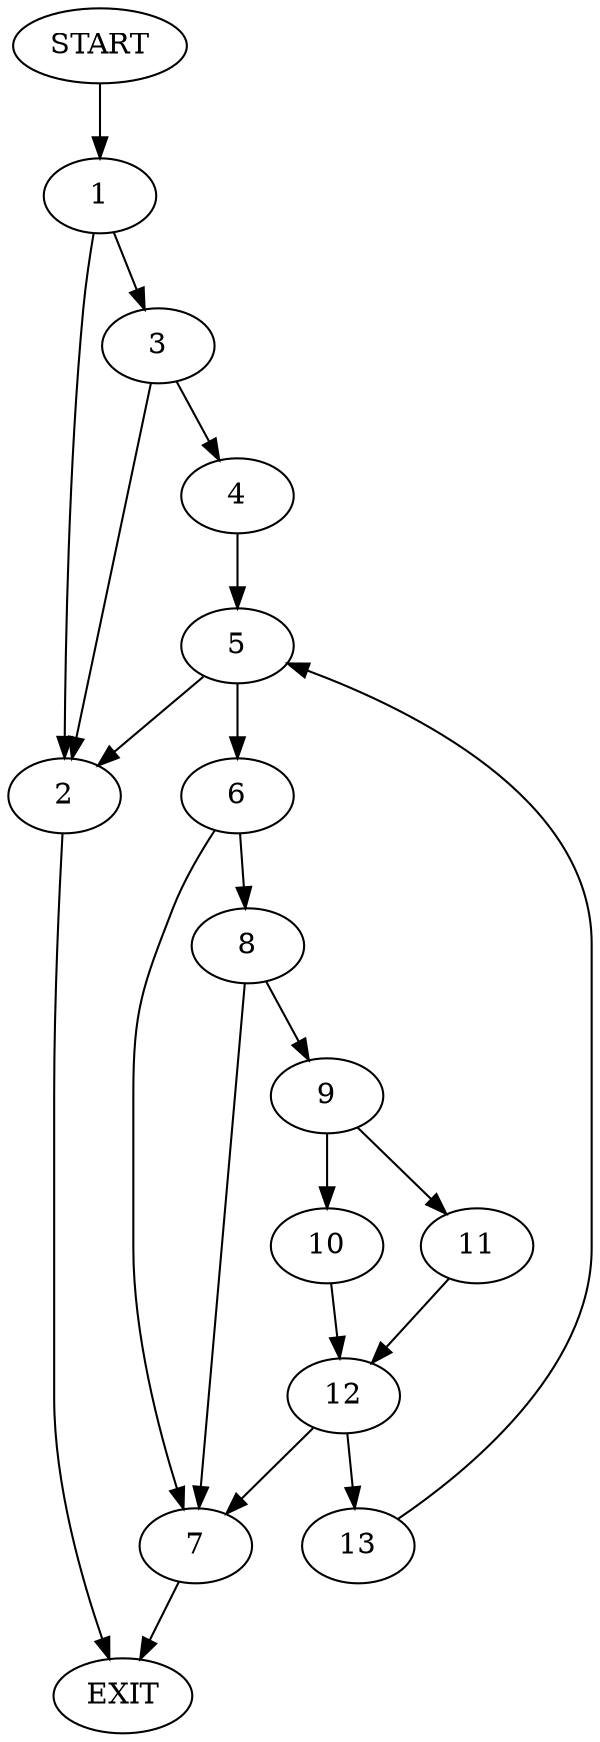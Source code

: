 digraph {
0 [label="START"]
14 [label="EXIT"]
0 -> 1
1 -> 2
1 -> 3
2 -> 14
3 -> 4
3 -> 2
4 -> 5
5 -> 2
5 -> 6
6 -> 7
6 -> 8
8 -> 7
8 -> 9
7 -> 14
9 -> 10
9 -> 11
11 -> 12
10 -> 12
12 -> 7
12 -> 13
13 -> 5
}
